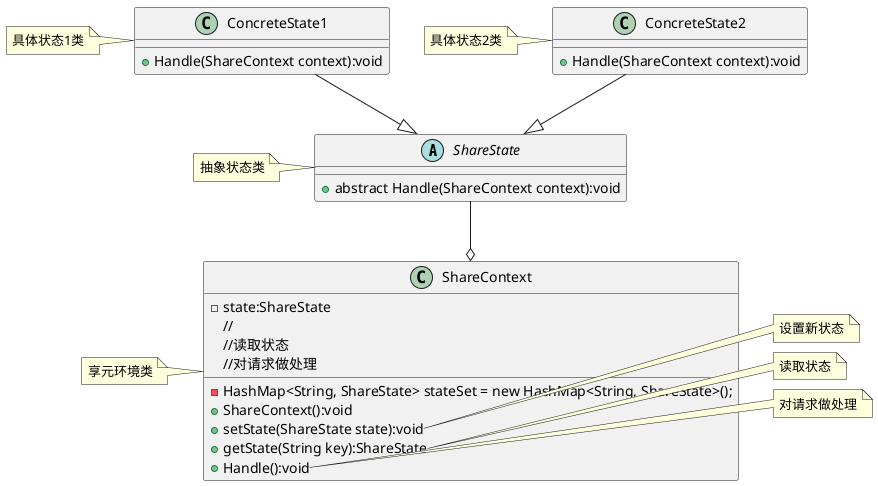 @startuml

abstract class ShareState {
    + abstract Handle(ShareContext context):void
}
note left:抽象状态类

class ShareContext {
    - state:ShareState
    - HashMap<String, ShareState> stateSet = new HashMap<String, ShareState>();
    + ShareContext():void
    //
    + setState(ShareState state):void
    //读取状态
    + getState(String key):ShareState
    //对请求做处理
    + Handle():void
}
note left:享元环境类
note right of ShareContext::setState
    设置新状态
end note
note right of ShareContext::getState
    读取状态
end note
note right of ShareContext::Handle
    对请求做处理
end note

ShareState --o ShareContext


class ConcreteState1{
    + Handle(ShareContext context):void
}
note left:具体状态1类
ConcreteState1 --|> ShareState

class ConcreteState2{
    + Handle(ShareContext context):void
}
note left:具体状态2类
ConcreteState2 --|> ShareState
@enduml